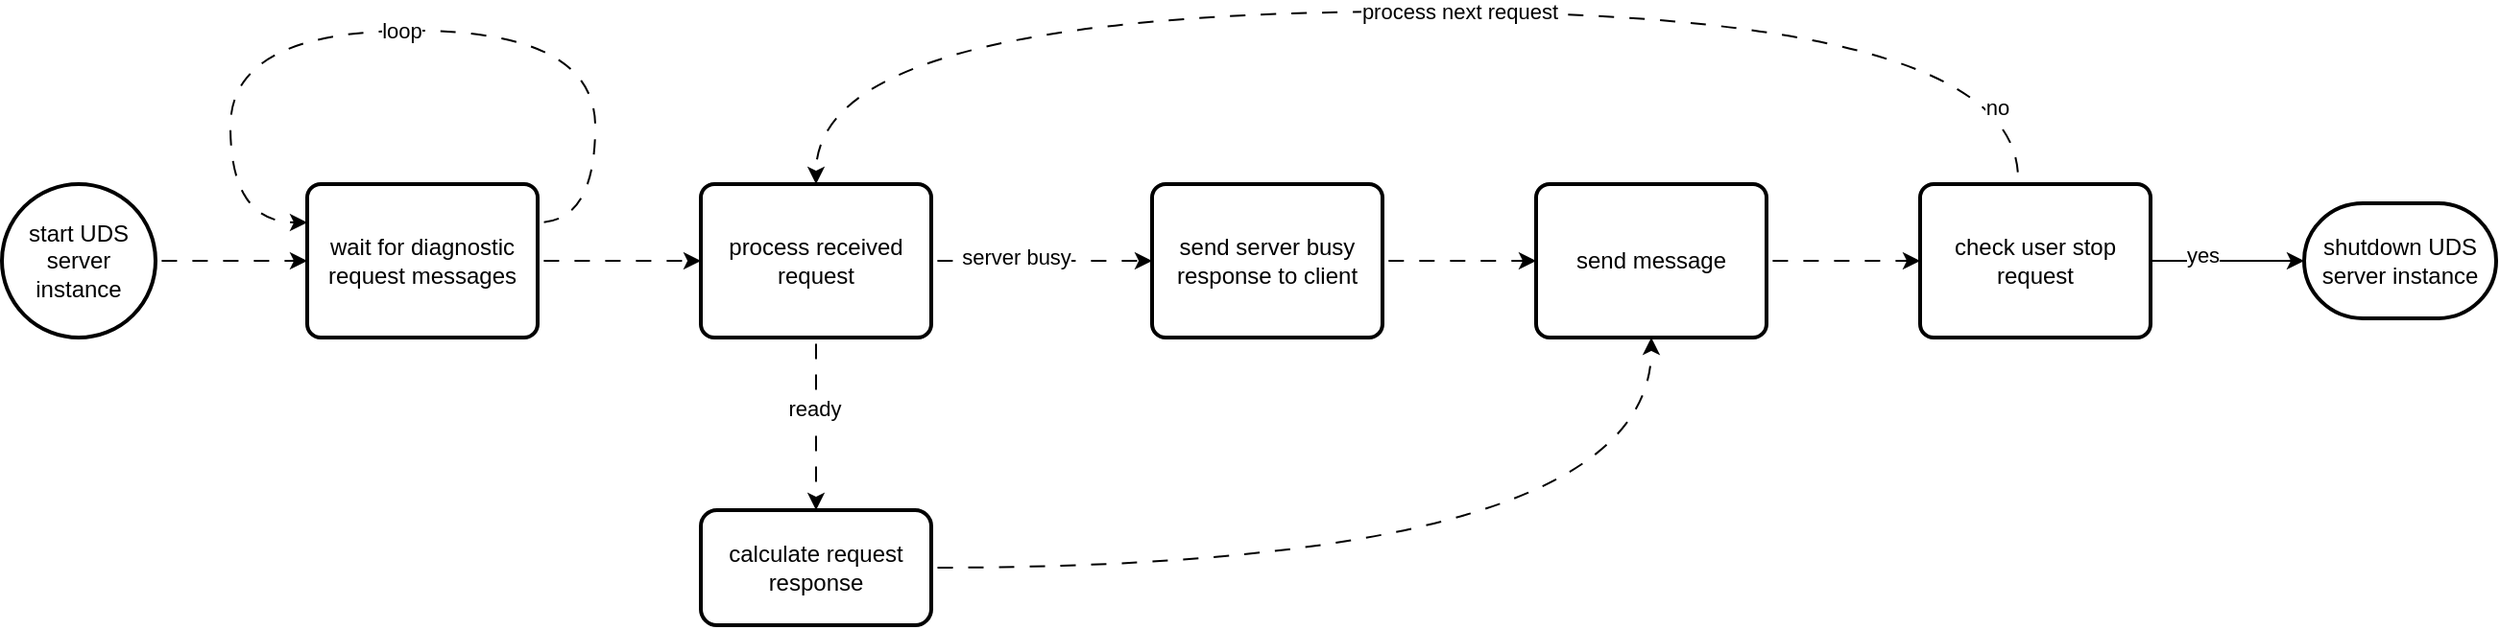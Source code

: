 <mxfile>
    <diagram name="Page-1" id="nR9Tumpl0AKBtcU81SDL">
        <mxGraphModel dx="1002" dy="553" grid="1" gridSize="10" guides="1" tooltips="1" connect="1" arrows="1" fold="1" page="1" pageScale="1" pageWidth="850" pageHeight="1100" math="0" shadow="0">
            <root>
                <mxCell id="0"/>
                <mxCell id="1" parent="0"/>
                <mxCell id="CvrxwpYhx4rwZc_fmD3A-1" value="start UDS server instance" style="strokeWidth=2;html=1;shape=mxgraph.flowchart.start_2;whiteSpace=wrap;" parent="1" vertex="1">
                    <mxGeometry x="1" y="160" width="80" height="80" as="geometry"/>
                </mxCell>
                <mxCell id="CvrxwpYhx4rwZc_fmD3A-3" style="edgeStyle=orthogonalEdgeStyle;rounded=0;orthogonalLoop=1;jettySize=auto;html=1;exitX=1;exitY=0.5;exitDx=0;exitDy=0;exitPerimeter=0;entryX=0;entryY=0.5;entryDx=0;entryDy=0;flowAnimation=1;" parent="1" source="CvrxwpYhx4rwZc_fmD3A-1" target="CvrxwpYhx4rwZc_fmD3A-4" edge="1">
                    <mxGeometry relative="1" as="geometry">
                        <mxPoint x="160" y="210" as="targetPoint"/>
                    </mxGeometry>
                </mxCell>
                <mxCell id="CvrxwpYhx4rwZc_fmD3A-6" style="edgeStyle=orthogonalEdgeStyle;rounded=0;orthogonalLoop=1;jettySize=auto;html=1;exitX=1;exitY=0.5;exitDx=0;exitDy=0;entryX=0;entryY=0.5;entryDx=0;entryDy=0;flowAnimation=1;" parent="1" source="CvrxwpYhx4rwZc_fmD3A-4" target="CvrxwpYhx4rwZc_fmD3A-5" edge="1">
                    <mxGeometry relative="1" as="geometry"/>
                </mxCell>
                <mxCell id="CvrxwpYhx4rwZc_fmD3A-27" style="edgeStyle=orthogonalEdgeStyle;rounded=0;orthogonalLoop=1;jettySize=auto;html=1;exitX=1;exitY=0.25;exitDx=0;exitDy=0;curved=1;entryX=0;entryY=0.25;entryDx=0;entryDy=0;flowAnimation=1;" parent="1" source="CvrxwpYhx4rwZc_fmD3A-4" target="CvrxwpYhx4rwZc_fmD3A-4" edge="1">
                    <mxGeometry relative="1" as="geometry">
                        <mxPoint x="150" y="80" as="targetPoint"/>
                        <Array as="points">
                            <mxPoint x="310" y="180"/>
                            <mxPoint x="310" y="80"/>
                            <mxPoint x="120" y="80"/>
                            <mxPoint x="120" y="180"/>
                        </Array>
                    </mxGeometry>
                </mxCell>
                <mxCell id="CvrxwpYhx4rwZc_fmD3A-28" value="loop" style="edgeLabel;html=1;align=center;verticalAlign=middle;resizable=0;points=[];" parent="CvrxwpYhx4rwZc_fmD3A-27" vertex="1" connectable="0">
                    <mxGeometry x="0.006" relative="1" as="geometry">
                        <mxPoint as="offset"/>
                    </mxGeometry>
                </mxCell>
                <mxCell id="CvrxwpYhx4rwZc_fmD3A-4" value="wait for diagnostic request messages" style="rounded=1;whiteSpace=wrap;html=1;absoluteArcSize=1;arcSize=14;strokeWidth=2;" parent="1" vertex="1">
                    <mxGeometry x="160" y="160" width="120" height="80" as="geometry"/>
                </mxCell>
                <mxCell id="CvrxwpYhx4rwZc_fmD3A-23" style="edgeStyle=orthogonalEdgeStyle;rounded=0;orthogonalLoop=1;jettySize=auto;html=1;exitX=1;exitY=0.5;exitDx=0;exitDy=0;entryX=0;entryY=0.5;entryDx=0;entryDy=0;flowAnimation=1;" parent="1" source="CvrxwpYhx4rwZc_fmD3A-5" target="CvrxwpYhx4rwZc_fmD3A-11" edge="1">
                    <mxGeometry relative="1" as="geometry"/>
                </mxCell>
                <mxCell id="CvrxwpYhx4rwZc_fmD3A-25" value="server busy" style="edgeLabel;html=1;align=center;verticalAlign=middle;resizable=0;points=[];" parent="CvrxwpYhx4rwZc_fmD3A-23" vertex="1" connectable="0">
                    <mxGeometry x="-0.239" y="2" relative="1" as="geometry">
                        <mxPoint as="offset"/>
                    </mxGeometry>
                </mxCell>
                <mxCell id="CvrxwpYhx4rwZc_fmD3A-31" value="" style="edgeStyle=orthogonalEdgeStyle;rounded=0;orthogonalLoop=1;jettySize=auto;html=1;flowAnimation=1;" parent="1" source="CvrxwpYhx4rwZc_fmD3A-5" target="CvrxwpYhx4rwZc_fmD3A-30" edge="1">
                    <mxGeometry relative="1" as="geometry"/>
                </mxCell>
                <mxCell id="CvrxwpYhx4rwZc_fmD3A-32" value="ready" style="edgeLabel;html=1;align=center;verticalAlign=middle;resizable=0;points=[];" parent="CvrxwpYhx4rwZc_fmD3A-31" vertex="1" connectable="0">
                    <mxGeometry x="-0.178" y="-1" relative="1" as="geometry">
                        <mxPoint as="offset"/>
                    </mxGeometry>
                </mxCell>
                <mxCell id="CvrxwpYhx4rwZc_fmD3A-5" value="process received request" style="rounded=1;whiteSpace=wrap;html=1;absoluteArcSize=1;arcSize=14;strokeWidth=2;" parent="1" vertex="1">
                    <mxGeometry x="365" y="160" width="120" height="80" as="geometry"/>
                </mxCell>
                <mxCell id="CvrxwpYhx4rwZc_fmD3A-22" style="edgeStyle=orthogonalEdgeStyle;rounded=0;orthogonalLoop=1;jettySize=auto;html=1;exitX=1;exitY=0.5;exitDx=0;exitDy=0;entryX=0;entryY=0.5;entryDx=0;entryDy=0;curved=1;flowAnimation=1;" parent="1" source="CvrxwpYhx4rwZc_fmD3A-11" target="CvrxwpYhx4rwZc_fmD3A-12" edge="1">
                    <mxGeometry relative="1" as="geometry"/>
                </mxCell>
                <mxCell id="CvrxwpYhx4rwZc_fmD3A-11" value="send server busy response to client" style="rounded=1;whiteSpace=wrap;html=1;absoluteArcSize=1;arcSize=14;strokeWidth=2;" parent="1" vertex="1">
                    <mxGeometry x="600" y="160" width="120" height="80" as="geometry"/>
                </mxCell>
                <mxCell id="CvrxwpYhx4rwZc_fmD3A-13" style="edgeStyle=orthogonalEdgeStyle;rounded=0;orthogonalLoop=1;jettySize=auto;html=1;exitX=0.425;exitY=-0.037;exitDx=0;exitDy=0;entryX=0.5;entryY=0;entryDx=0;entryDy=0;exitPerimeter=0;elbow=vertical;curved=1;flowAnimation=1;" parent="1" source="CvrxwpYhx4rwZc_fmD3A-16" target="CvrxwpYhx4rwZc_fmD3A-5" edge="1">
                    <mxGeometry relative="1" as="geometry">
                        <Array as="points">
                            <mxPoint x="1051" y="70"/>
                            <mxPoint x="425" y="70"/>
                        </Array>
                    </mxGeometry>
                </mxCell>
                <mxCell id="CvrxwpYhx4rwZc_fmD3A-14" value="process next request" style="edgeLabel;html=1;align=center;verticalAlign=middle;resizable=0;points=[];" parent="CvrxwpYhx4rwZc_fmD3A-13" vertex="1" connectable="0">
                    <mxGeometry x="-0.239" relative="1" as="geometry">
                        <mxPoint x="-73" as="offset"/>
                    </mxGeometry>
                </mxCell>
                <mxCell id="CvrxwpYhx4rwZc_fmD3A-26" value="no" style="edgeLabel;html=1;align=center;verticalAlign=middle;resizable=0;points=[];" parent="CvrxwpYhx4rwZc_fmD3A-13" vertex="1" connectable="0">
                    <mxGeometry x="-0.89" relative="1" as="geometry">
                        <mxPoint x="-11" y="7" as="offset"/>
                    </mxGeometry>
                </mxCell>
                <mxCell id="CvrxwpYhx4rwZc_fmD3A-17" style="edgeStyle=orthogonalEdgeStyle;rounded=0;orthogonalLoop=1;jettySize=auto;html=1;exitX=1;exitY=0.5;exitDx=0;exitDy=0;entryX=0;entryY=0.5;entryDx=0;entryDy=0;flowAnimation=1;" parent="1" source="CvrxwpYhx4rwZc_fmD3A-12" target="CvrxwpYhx4rwZc_fmD3A-16" edge="1">
                    <mxGeometry relative="1" as="geometry"/>
                </mxCell>
                <mxCell id="CvrxwpYhx4rwZc_fmD3A-12" value="send message" style="rounded=1;whiteSpace=wrap;html=1;absoluteArcSize=1;arcSize=14;strokeWidth=2;" parent="1" vertex="1">
                    <mxGeometry x="800" y="160" width="120" height="80" as="geometry"/>
                </mxCell>
                <mxCell id="CvrxwpYhx4rwZc_fmD3A-15" value="shutdown UDS server instance" style="strokeWidth=2;html=1;shape=mxgraph.flowchart.terminator;whiteSpace=wrap;" parent="1" vertex="1">
                    <mxGeometry x="1200" y="170" width="100" height="60" as="geometry"/>
                </mxCell>
                <mxCell id="CvrxwpYhx4rwZc_fmD3A-18" style="edgeStyle=orthogonalEdgeStyle;rounded=0;orthogonalLoop=1;jettySize=auto;html=1;exitX=1;exitY=0.5;exitDx=0;exitDy=0;entryX=0;entryY=0.5;entryDx=0;entryDy=0;entryPerimeter=0;" parent="1" source="CvrxwpYhx4rwZc_fmD3A-16" target="CvrxwpYhx4rwZc_fmD3A-15" edge="1">
                    <mxGeometry relative="1" as="geometry"/>
                </mxCell>
                <mxCell id="CvrxwpYhx4rwZc_fmD3A-19" value="yes" style="edgeLabel;html=1;align=center;verticalAlign=middle;resizable=0;points=[];" parent="CvrxwpYhx4rwZc_fmD3A-18" vertex="1" connectable="0">
                    <mxGeometry x="-0.325" y="3" relative="1" as="geometry">
                        <mxPoint as="offset"/>
                    </mxGeometry>
                </mxCell>
                <mxCell id="CvrxwpYhx4rwZc_fmD3A-16" value="check user stop request" style="rounded=1;whiteSpace=wrap;html=1;absoluteArcSize=1;arcSize=14;strokeWidth=2;" parent="1" vertex="1">
                    <mxGeometry x="1000" y="160" width="120" height="80" as="geometry"/>
                </mxCell>
                <mxCell id="CvrxwpYhx4rwZc_fmD3A-34" style="edgeStyle=orthogonalEdgeStyle;rounded=0;orthogonalLoop=1;jettySize=auto;html=1;exitX=1;exitY=0.5;exitDx=0;exitDy=0;entryX=0.5;entryY=1;entryDx=0;entryDy=0;curved=1;flowAnimation=1;" parent="1" source="CvrxwpYhx4rwZc_fmD3A-30" target="CvrxwpYhx4rwZc_fmD3A-12" edge="1">
                    <mxGeometry relative="1" as="geometry"/>
                </mxCell>
                <mxCell id="CvrxwpYhx4rwZc_fmD3A-30" value="calculate request response" style="whiteSpace=wrap;html=1;rounded=1;arcSize=14;strokeWidth=2;" parent="1" vertex="1">
                    <mxGeometry x="365" y="330" width="120" height="60" as="geometry"/>
                </mxCell>
            </root>
        </mxGraphModel>
    </diagram>
</mxfile>